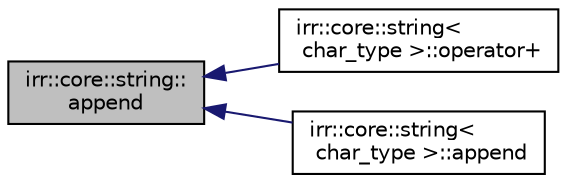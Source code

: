 digraph "irr::core::string::append"
{
  edge [fontname="Helvetica",fontsize="10",labelfontname="Helvetica",labelfontsize="10"];
  node [fontname="Helvetica",fontsize="10",shape=record];
  rankdir="LR";
  Node1 [label="irr::core::string::\lappend",height=0.2,width=0.4,color="black", fillcolor="grey75", style="filled", fontcolor="black"];
  Node1 -> Node2 [dir="back",color="midnightblue",fontsize="10",style="solid",fontname="Helvetica"];
  Node2 [label="irr::core::string\<\l char_type \>::operator+",height=0.2,width=0.4,color="black", fillcolor="white", style="filled",URL="$classirr_1_1core_1_1string.html#ac50431c5b7b63483fe708b2849144f93",tooltip="Add operator for other strings. "];
  Node1 -> Node3 [dir="back",color="midnightblue",fontsize="10",style="solid",fontname="Helvetica"];
  Node3 [label="irr::core::string\<\l char_type \>::append",height=0.2,width=0.4,color="black", fillcolor="white", style="filled",URL="$classirr_1_1core_1_1string.html#a8b353a0c8a8558a4770f3c4068fb7dc3",tooltip="Appends a string of the length l to this string. "];
}
